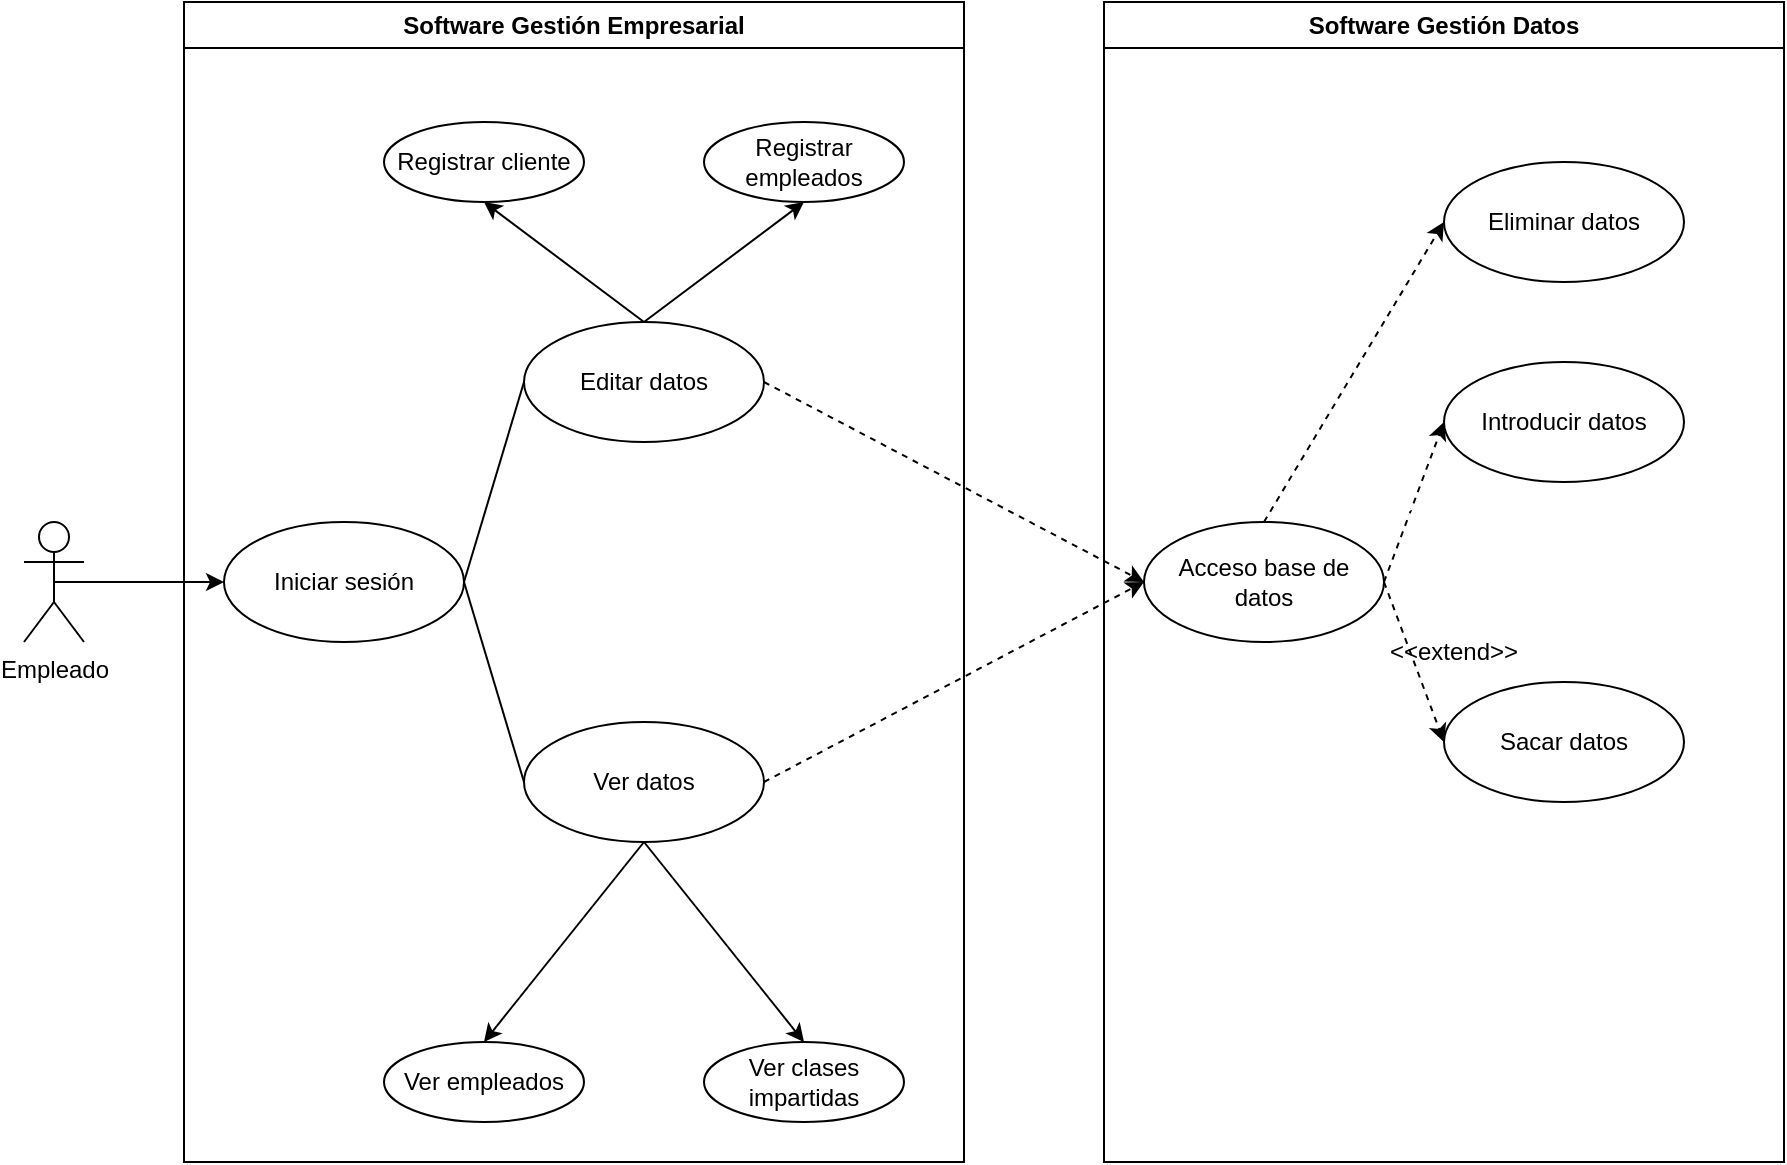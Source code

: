 <mxfile version="24.7.17">
  <diagram name="Página-1" id="Ad3dPZOD6NjGoQnRCQPu">
    <mxGraphModel dx="1050" dy="621" grid="1" gridSize="10" guides="1" tooltips="1" connect="1" arrows="1" fold="1" page="1" pageScale="1" pageWidth="827" pageHeight="1169" math="0" shadow="0">
      <root>
        <mxCell id="0" />
        <mxCell id="1" parent="0" />
        <mxCell id="XkZD-kUqZi6-Z1IN0SXH-1" value="Empleado" style="shape=umlActor;verticalLabelPosition=bottom;verticalAlign=top;html=1;outlineConnect=0;" parent="1" vertex="1">
          <mxGeometry x="510" y="500" width="30" height="60" as="geometry" />
        </mxCell>
        <mxCell id="XkZD-kUqZi6-Z1IN0SXH-5" value="Iniciar sesión" style="ellipse;whiteSpace=wrap;html=1;" parent="1" vertex="1">
          <mxGeometry x="610" y="500" width="120" height="60" as="geometry" />
        </mxCell>
        <mxCell id="XkZD-kUqZi6-Z1IN0SXH-6" value="" style="endArrow=classic;html=1;rounded=0;entryX=0;entryY=0.5;entryDx=0;entryDy=0;exitX=0.5;exitY=0.5;exitDx=0;exitDy=0;exitPerimeter=0;" parent="1" source="XkZD-kUqZi6-Z1IN0SXH-1" target="XkZD-kUqZi6-Z1IN0SXH-5" edge="1">
          <mxGeometry width="50" height="50" relative="1" as="geometry">
            <mxPoint x="530" y="540" as="sourcePoint" />
            <mxPoint x="580" y="490" as="targetPoint" />
          </mxGeometry>
        </mxCell>
        <mxCell id="XkZD-kUqZi6-Z1IN0SXH-8" value="Editar datos" style="ellipse;whiteSpace=wrap;html=1;" parent="1" vertex="1">
          <mxGeometry x="760" y="400" width="120" height="60" as="geometry" />
        </mxCell>
        <mxCell id="XkZD-kUqZi6-Z1IN0SXH-9" value="Ver datos" style="ellipse;whiteSpace=wrap;html=1;" parent="1" vertex="1">
          <mxGeometry x="760" y="600" width="120" height="60" as="geometry" />
        </mxCell>
        <mxCell id="XkZD-kUqZi6-Z1IN0SXH-10" value="Acceso base de datos" style="ellipse;whiteSpace=wrap;html=1;" parent="1" vertex="1">
          <mxGeometry x="1070" y="500" width="120" height="60" as="geometry" />
        </mxCell>
        <mxCell id="XkZD-kUqZi6-Z1IN0SXH-13" value="" style="endArrow=classic;html=1;rounded=0;exitX=1;exitY=0.5;exitDx=0;exitDy=0;entryX=0;entryY=0.5;entryDx=0;entryDy=0;dashed=1;" parent="1" source="XkZD-kUqZi6-Z1IN0SXH-8" target="XkZD-kUqZi6-Z1IN0SXH-10" edge="1">
          <mxGeometry width="50" height="50" relative="1" as="geometry">
            <mxPoint x="940" y="450" as="sourcePoint" />
            <mxPoint x="990" y="400" as="targetPoint" />
          </mxGeometry>
        </mxCell>
        <mxCell id="XkZD-kUqZi6-Z1IN0SXH-14" value="" style="endArrow=classic;html=1;rounded=0;exitX=1;exitY=0.5;exitDx=0;exitDy=0;entryX=0;entryY=0.5;entryDx=0;entryDy=0;dashed=1;" parent="1" source="XkZD-kUqZi6-Z1IN0SXH-9" target="XkZD-kUqZi6-Z1IN0SXH-10" edge="1">
          <mxGeometry width="50" height="50" relative="1" as="geometry">
            <mxPoint x="1000" y="680" as="sourcePoint" />
            <mxPoint x="1050" y="630" as="targetPoint" />
          </mxGeometry>
        </mxCell>
        <mxCell id="XkZD-kUqZi6-Z1IN0SXH-17" value="" style="endArrow=classic;html=1;rounded=0;exitX=1;exitY=0.5;exitDx=0;exitDy=0;entryX=0;entryY=0.5;entryDx=0;entryDy=0;dashed=1;" parent="1" source="XkZD-kUqZi6-Z1IN0SXH-10" target="XkZD-kUqZi6-Z1IN0SXH-11" edge="1">
          <mxGeometry width="50" height="50" relative="1" as="geometry">
            <mxPoint x="1110" y="500" as="sourcePoint" />
            <mxPoint x="1160" y="450" as="targetPoint" />
          </mxGeometry>
        </mxCell>
        <mxCell id="XkZD-kUqZi6-Z1IN0SXH-18" value="" style="endArrow=classic;html=1;rounded=0;exitX=1;exitY=0.5;exitDx=0;exitDy=0;entryX=0;entryY=0.5;entryDx=0;entryDy=0;dashed=1;" parent="1" source="XkZD-kUqZi6-Z1IN0SXH-10" target="XkZD-kUqZi6-Z1IN0SXH-12" edge="1">
          <mxGeometry width="50" height="50" relative="1" as="geometry">
            <mxPoint x="1160" y="640" as="sourcePoint" />
            <mxPoint x="1210" y="590" as="targetPoint" />
          </mxGeometry>
        </mxCell>
        <mxCell id="XkZD-kUqZi6-Z1IN0SXH-19" value="" style="endArrow=none;html=1;rounded=0;exitX=1;exitY=0.5;exitDx=0;exitDy=0;entryX=0;entryY=0.5;entryDx=0;entryDy=0;" parent="1" source="XkZD-kUqZi6-Z1IN0SXH-5" target="XkZD-kUqZi6-Z1IN0SXH-9" edge="1">
          <mxGeometry width="50" height="50" relative="1" as="geometry">
            <mxPoint x="795" y="540" as="sourcePoint" />
            <mxPoint x="845" y="490" as="targetPoint" />
          </mxGeometry>
        </mxCell>
        <mxCell id="XkZD-kUqZi6-Z1IN0SXH-20" value="" style="endArrow=none;html=1;rounded=0;exitX=1;exitY=0.5;exitDx=0;exitDy=0;entryX=0;entryY=0.5;entryDx=0;entryDy=0;" parent="1" source="XkZD-kUqZi6-Z1IN0SXH-5" target="XkZD-kUqZi6-Z1IN0SXH-8" edge="1">
          <mxGeometry width="50" height="50" relative="1" as="geometry">
            <mxPoint x="810" y="560" as="sourcePoint" />
            <mxPoint x="860" y="510" as="targetPoint" />
          </mxGeometry>
        </mxCell>
        <mxCell id="XkZD-kUqZi6-Z1IN0SXH-25" value="Ver empleados" style="ellipse;whiteSpace=wrap;html=1;" parent="1" vertex="1">
          <mxGeometry x="690" y="760" width="100" height="40" as="geometry" />
        </mxCell>
        <mxCell id="XkZD-kUqZi6-Z1IN0SXH-26" value="Ver clases impartidas" style="ellipse;whiteSpace=wrap;html=1;" parent="1" vertex="1">
          <mxGeometry x="850" y="760" width="100" height="40" as="geometry" />
        </mxCell>
        <mxCell id="XkZD-kUqZi6-Z1IN0SXH-27" value="Registrar cliente" style="ellipse;whiteSpace=wrap;html=1;" parent="1" vertex="1">
          <mxGeometry x="690" y="300" width="100" height="40" as="geometry" />
        </mxCell>
        <mxCell id="XkZD-kUqZi6-Z1IN0SXH-28" value="Registrar empleados" style="ellipse;whiteSpace=wrap;html=1;" parent="1" vertex="1">
          <mxGeometry x="850" y="300" width="100" height="40" as="geometry" />
        </mxCell>
        <mxCell id="25Rh0cQmBUYPOpsjFFvv-1" value="" style="endArrow=classic;html=1;rounded=0;exitX=0.5;exitY=0;exitDx=0;exitDy=0;entryX=0.5;entryY=1;entryDx=0;entryDy=0;" parent="1" source="XkZD-kUqZi6-Z1IN0SXH-8" target="XkZD-kUqZi6-Z1IN0SXH-28" edge="1">
          <mxGeometry width="50" height="50" relative="1" as="geometry">
            <mxPoint x="900" y="410" as="sourcePoint" />
            <mxPoint x="950" y="360" as="targetPoint" />
          </mxGeometry>
        </mxCell>
        <mxCell id="25Rh0cQmBUYPOpsjFFvv-2" value="" style="endArrow=classic;html=1;rounded=0;exitX=0.5;exitY=0;exitDx=0;exitDy=0;entryX=0.5;entryY=1;entryDx=0;entryDy=0;" parent="1" source="XkZD-kUqZi6-Z1IN0SXH-8" target="XkZD-kUqZi6-Z1IN0SXH-27" edge="1">
          <mxGeometry width="50" height="50" relative="1" as="geometry">
            <mxPoint x="720" y="430" as="sourcePoint" />
            <mxPoint x="770" y="380" as="targetPoint" />
          </mxGeometry>
        </mxCell>
        <mxCell id="25Rh0cQmBUYPOpsjFFvv-3" value="" style="endArrow=classic;html=1;rounded=0;exitX=0.5;exitY=1;exitDx=0;exitDy=0;entryX=0.5;entryY=0;entryDx=0;entryDy=0;" parent="1" source="XkZD-kUqZi6-Z1IN0SXH-9" target="XkZD-kUqZi6-Z1IN0SXH-26" edge="1">
          <mxGeometry width="50" height="50" relative="1" as="geometry">
            <mxPoint x="910" y="730" as="sourcePoint" />
            <mxPoint x="960" y="680" as="targetPoint" />
          </mxGeometry>
        </mxCell>
        <mxCell id="25Rh0cQmBUYPOpsjFFvv-4" value="" style="endArrow=classic;html=1;rounded=0;exitX=0.5;exitY=1;exitDx=0;exitDy=0;entryX=0.5;entryY=0;entryDx=0;entryDy=0;" parent="1" source="XkZD-kUqZi6-Z1IN0SXH-9" target="XkZD-kUqZi6-Z1IN0SXH-25" edge="1">
          <mxGeometry width="50" height="50" relative="1" as="geometry">
            <mxPoint x="640" y="740" as="sourcePoint" />
            <mxPoint x="690" y="690" as="targetPoint" />
          </mxGeometry>
        </mxCell>
        <mxCell id="25Rh0cQmBUYPOpsjFFvv-6" value="Software Gestión Empresarial" style="swimlane;whiteSpace=wrap;html=1;" parent="1" vertex="1">
          <mxGeometry x="590" y="240" width="390" height="580" as="geometry" />
        </mxCell>
        <mxCell id="25Rh0cQmBUYPOpsjFFvv-8" value="&lt;font color=&quot;#ffffff&quot;&gt;&amp;lt;&amp;lt;include&lt;span style=&quot;background-color: transparent;&quot;&gt;&amp;gt;&amp;gt;&lt;/span&gt;&lt;/font&gt;" style="text;html=1;align=center;verticalAlign=middle;whiteSpace=wrap;rounded=0;" parent="25Rh0cQmBUYPOpsjFFvv-6" vertex="1">
          <mxGeometry x="290" y="230" width="90" height="30" as="geometry" />
        </mxCell>
        <mxCell id="25Rh0cQmBUYPOpsjFFvv-9" value="&lt;font color=&quot;#ffffff&quot;&gt;&amp;lt;&amp;lt;include&lt;span style=&quot;background-color: transparent;&quot;&gt;&amp;gt;&amp;gt;&lt;/span&gt;&lt;/font&gt;" style="text;html=1;align=center;verticalAlign=middle;whiteSpace=wrap;rounded=0;" parent="25Rh0cQmBUYPOpsjFFvv-6" vertex="1">
          <mxGeometry x="290" y="320" width="90" height="30" as="geometry" />
        </mxCell>
        <mxCell id="25Rh0cQmBUYPOpsjFFvv-7" value="Software Gestión Datos" style="swimlane;whiteSpace=wrap;html=1;" parent="1" vertex="1">
          <mxGeometry x="1050" y="240" width="340" height="580" as="geometry" />
        </mxCell>
        <mxCell id="kIS_5TvSbHBvvvYSLW6g-1" value="Eliminar datos" style="ellipse;whiteSpace=wrap;html=1;" parent="25Rh0cQmBUYPOpsjFFvv-7" vertex="1">
          <mxGeometry x="170" y="80" width="120" height="60" as="geometry" />
        </mxCell>
        <mxCell id="kIS_5TvSbHBvvvYSLW6g-2" value="" style="endArrow=classic;html=1;rounded=0;entryX=0;entryY=0.5;entryDx=0;entryDy=0;dashed=1;" parent="25Rh0cQmBUYPOpsjFFvv-7" target="kIS_5TvSbHBvvvYSLW6g-1" edge="1">
          <mxGeometry width="50" height="50" relative="1" as="geometry">
            <mxPoint x="80" y="260" as="sourcePoint" />
            <mxPoint x="10" y="120" as="targetPoint" />
          </mxGeometry>
        </mxCell>
        <mxCell id="kIS_5TvSbHBvvvYSLW6g-3" value="&lt;font color=&quot;#ffffff&quot;&gt;&amp;lt;&amp;lt;extend&lt;span style=&quot;background-color: transparent;&quot;&gt;&amp;gt;&amp;gt;&lt;/span&gt;&lt;/font&gt;" style="text;html=1;align=center;verticalAlign=middle;whiteSpace=wrap;rounded=0;" parent="25Rh0cQmBUYPOpsjFFvv-7" vertex="1">
          <mxGeometry x="50" y="160" width="90" height="30" as="geometry" />
        </mxCell>
        <mxCell id="XkZD-kUqZi6-Z1IN0SXH-12" value="Sacar datos" style="ellipse;whiteSpace=wrap;html=1;" parent="25Rh0cQmBUYPOpsjFFvv-7" vertex="1">
          <mxGeometry x="170" y="340" width="120" height="60" as="geometry" />
        </mxCell>
        <mxCell id="XkZD-kUqZi6-Z1IN0SXH-23" value="&amp;lt;&amp;lt;extend&amp;gt;&amp;gt;" style="text;html=1;align=center;verticalAlign=middle;whiteSpace=wrap;rounded=0;" parent="25Rh0cQmBUYPOpsjFFvv-7" vertex="1">
          <mxGeometry x="130" y="310" width="90" height="30" as="geometry" />
        </mxCell>
        <mxCell id="XkZD-kUqZi6-Z1IN0SXH-11" value="Introducir datos" style="ellipse;whiteSpace=wrap;html=1;" parent="25Rh0cQmBUYPOpsjFFvv-7" vertex="1">
          <mxGeometry x="170" y="180" width="120" height="60" as="geometry" />
        </mxCell>
        <mxCell id="XkZD-kUqZi6-Z1IN0SXH-24" value="&lt;font color=&quot;#ffffff&quot;&gt;&amp;lt;&amp;lt;extend&lt;span style=&quot;background-color: transparent;&quot;&gt;&amp;gt;&amp;gt;&lt;/span&gt;&lt;/font&gt;" style="text;html=1;align=center;verticalAlign=middle;whiteSpace=wrap;rounded=0;" parent="25Rh0cQmBUYPOpsjFFvv-7" vertex="1">
          <mxGeometry x="130" y="240" width="90" height="30" as="geometry" />
        </mxCell>
      </root>
    </mxGraphModel>
  </diagram>
</mxfile>
